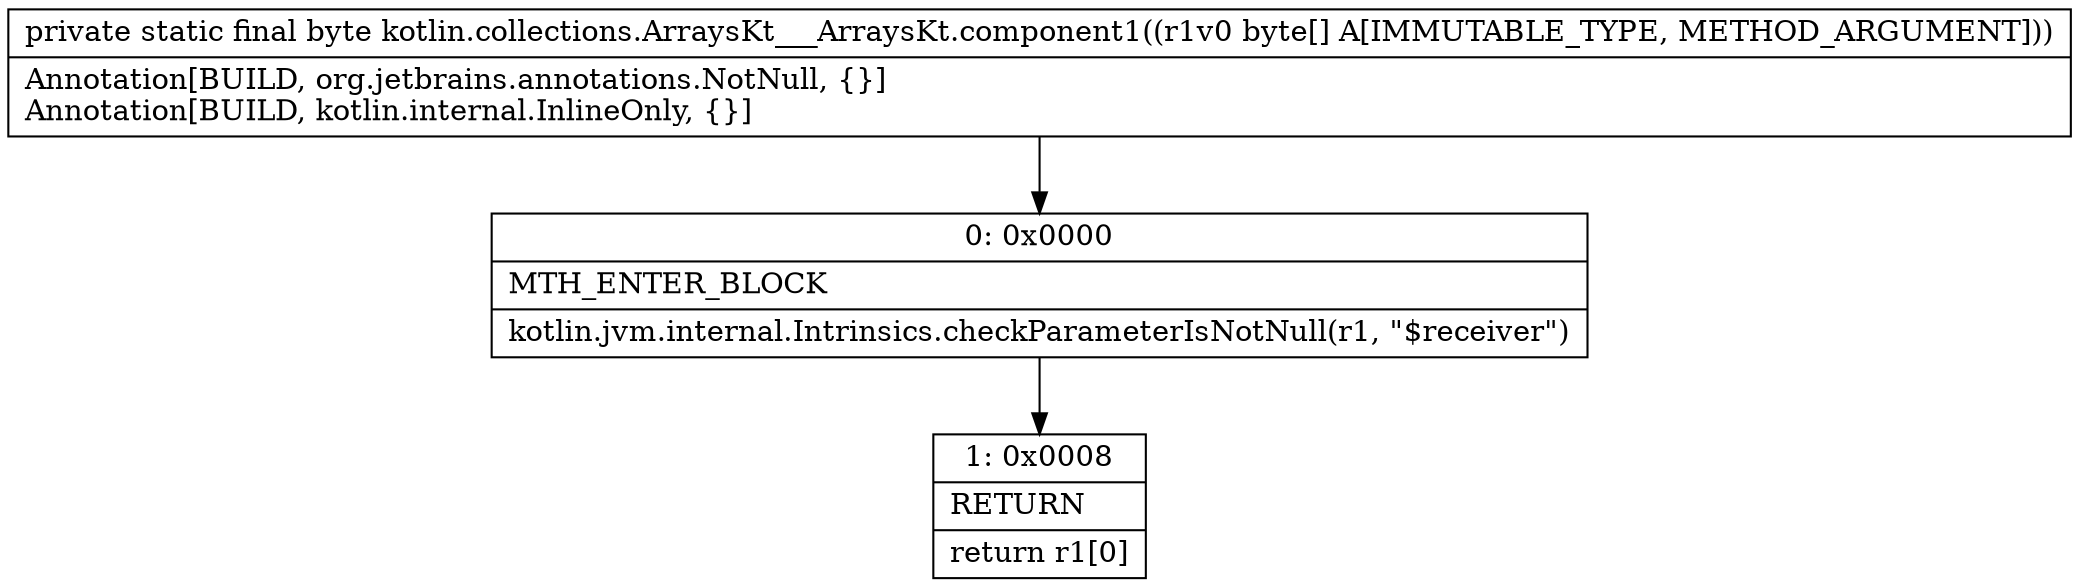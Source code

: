 digraph "CFG forkotlin.collections.ArraysKt___ArraysKt.component1([B)B" {
Node_0 [shape=record,label="{0\:\ 0x0000|MTH_ENTER_BLOCK\l|kotlin.jvm.internal.Intrinsics.checkParameterIsNotNull(r1, \"$receiver\")\l}"];
Node_1 [shape=record,label="{1\:\ 0x0008|RETURN\l|return r1[0]\l}"];
MethodNode[shape=record,label="{private static final byte kotlin.collections.ArraysKt___ArraysKt.component1((r1v0 byte[] A[IMMUTABLE_TYPE, METHOD_ARGUMENT]))  | Annotation[BUILD, org.jetbrains.annotations.NotNull, \{\}]\lAnnotation[BUILD, kotlin.internal.InlineOnly, \{\}]\l}"];
MethodNode -> Node_0;
Node_0 -> Node_1;
}

